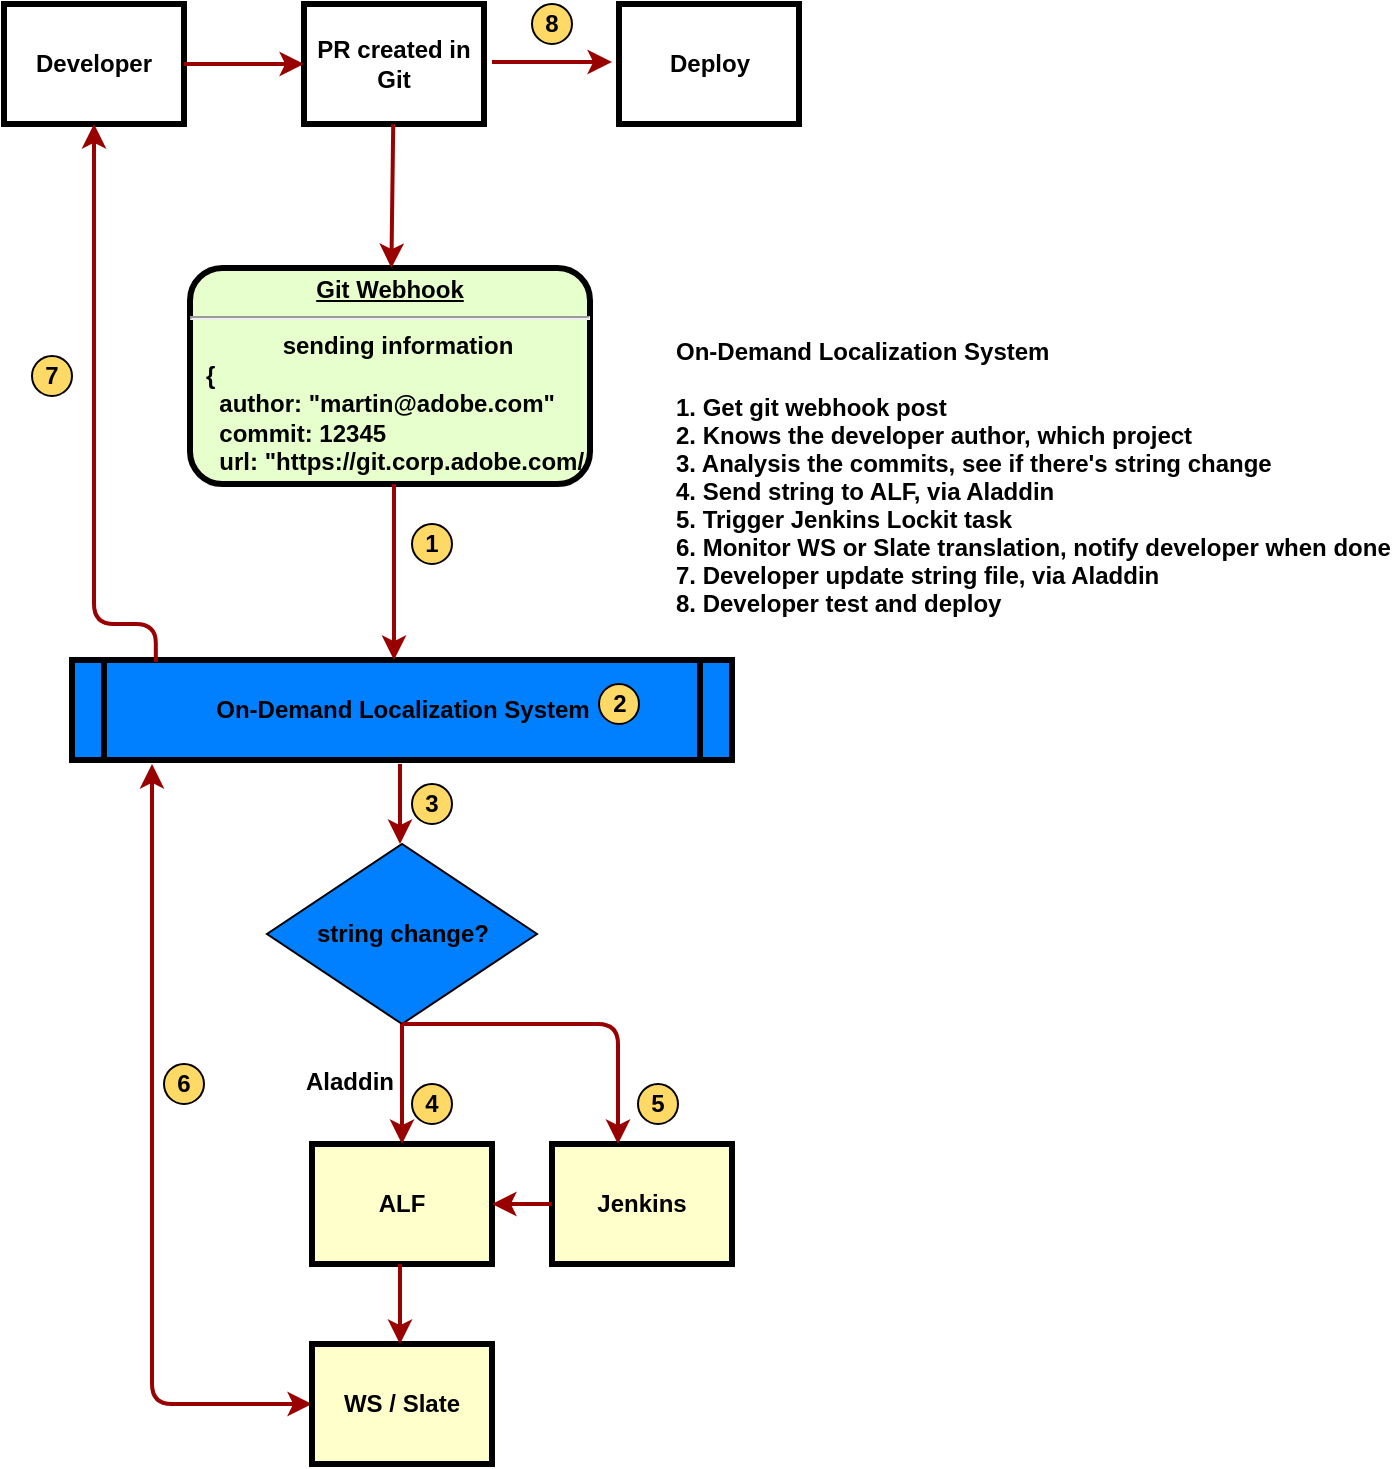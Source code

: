 <mxfile version="10.4.8" type="github"><diagram name="Page-1" id="c7558073-3199-34d8-9f00-42111426c3f3"><mxGraphModel dx="898" dy="605" grid="1" gridSize="10" guides="1" tooltips="1" connect="1" arrows="1" fold="1" page="1" pageScale="1" pageWidth="826" pageHeight="1169" background="#ffffff" math="0" shadow="0"><root><mxCell id="0"/><mxCell id="1" parent="0"/><mxCell id="2" value="&lt;p style=&quot;margin: 0px ; margin-top: 4px ; text-align: center ; text-decoration: underline&quot;&gt;&lt;strong&gt;Git Webhook&lt;br&gt;&lt;/strong&gt;&lt;/p&gt;&lt;hr&gt;&lt;p style=&quot;margin: 0px ; margin-left: 8px&quot;&gt;sending information&lt;/p&gt;&lt;p style=&quot;text-align: left ; margin: 0px 0px 0px 8px&quot;&gt;{&lt;/p&gt;&lt;p style=&quot;text-align: left ; margin: 0px 0px 0px 8px&quot;&gt;&amp;nbsp; author: &quot;martin@adobe.com&quot;&lt;/p&gt;&lt;p style=&quot;text-align: left ; margin: 0px 0px 0px 8px&quot;&gt;&amp;nbsp; commit: 12345&lt;/p&gt;&lt;p style=&quot;text-align: left ; margin: 0px 0px 0px 8px&quot;&gt;&amp;nbsp; url: &quot;https://git.corp.adobe.com/AdobeStock/contributors/pull/1965&quot;&lt;/p&gt;&lt;p style=&quot;text-align: left ; margin: 0px 0px 0px 8px&quot;&gt;&amp;nbsp; ...&lt;/p&gt;&lt;p style=&quot;text-align: left ; margin: 0px 0px 0px 8px&quot;&gt;}&lt;/p&gt;" style="verticalAlign=middle;align=center;overflow=fill;fontSize=12;fontFamily=Helvetica;html=1;rounded=1;fontStyle=1;strokeWidth=3;fillColor=#E6FFCC" parent="1" vertex="1"><mxGeometry x="189" y="162" width="200" height="108" as="geometry"/></mxCell><mxCell id="3" value="PR created in Git" style="whiteSpace=wrap;align=center;verticalAlign=middle;fontStyle=1;strokeWidth=3;fillColor=#FFFFFF;" parent="1" vertex="1"><mxGeometry x="246" y="30" width="90" height="60" as="geometry"/></mxCell><mxCell id="4" value="Developer" style="whiteSpace=wrap;align=center;verticalAlign=middle;fontStyle=1;strokeWidth=3;fillColor=#FFFFFF;" parent="1" vertex="1"><mxGeometry x="96" y="30" width="90" height="60" as="geometry"/></mxCell><mxCell id="5" value="On-Demand Localization System" style="shape=process;whiteSpace=wrap;align=center;verticalAlign=middle;size=0.048;fontStyle=1;strokeWidth=3;fillColor=#007FFF;" parent="1" vertex="1"><mxGeometry x="130" y="358" width="330" height="50" as="geometry"/></mxCell><mxCell id="15" value="ALF" style="whiteSpace=wrap;align=center;verticalAlign=middle;fontStyle=1;strokeWidth=3;fillColor=#FFFFCC" parent="1" vertex="1"><mxGeometry x="250.0" y="600" width="90" height="60" as="geometry"/></mxCell><mxCell id="36" value="" style="edgeStyle=none;noEdgeStyle=1;strokeColor=#990000;strokeWidth=2" parent="1" source="3" target="2" edge="1"><mxGeometry width="100" height="100" relative="1" as="geometry"><mxPoint x="20" y="250" as="sourcePoint"/><mxPoint x="120" y="150" as="targetPoint"/></mxGeometry></mxCell><mxCell id="37" value="" style="edgeStyle=none;noEdgeStyle=1;strokeColor=#990000;strokeWidth=2;entryX=0;entryY=0.5;entryDx=0;entryDy=0;" parent="1" source="4" target="3" edge="1"><mxGeometry width="100" height="100" relative="1" as="geometry"><mxPoint x="280" y="190" as="sourcePoint"/><mxPoint x="241" y="60" as="targetPoint"/></mxGeometry></mxCell><mxCell id="56" value="" style="edgeStyle=elbowEdgeStyle;elbow=horizontal;strokeColor=#990000;strokeWidth=2" parent="1" source="2" target="5" edge="1"><mxGeometry width="100" height="100" relative="1" as="geometry"><mxPoint x="50" y="500" as="sourcePoint"/><mxPoint x="150" y="400" as="targetPoint"/><Array as="points"><mxPoint x="291" y="320"/><mxPoint x="280" y="360"/></Array></mxGeometry></mxCell><mxCell id="87" value="" style="edgeStyle=elbowEdgeStyle;elbow=vertical;strokeColor=#990000;strokeWidth=2;exitX=0;exitY=0.5;exitDx=0;exitDy=0;startArrow=classic;startFill=1;" parent="1" source="d9ucsBt30ZPQxx33x7DC-112" edge="1"><mxGeometry width="100" height="100" relative="1" as="geometry"><mxPoint x="219.5" y="812" as="sourcePoint"/><mxPoint x="170" y="410" as="targetPoint"/><Array as="points"><mxPoint x="210" y="730"/></Array></mxGeometry></mxCell><mxCell id="91" value="On-Demand Localization System&#10;&#10;1. Get git webhook post&#10;2. Knows the developer author, which project&#10;3. Analysis the commits, see if there's string change&#10;4. Send string to ALF, via Aladdin&#10;5. Trigger Jenkins Lockit task&#10;6. Monitor WS or Slate translation, notify developer when done&#10;7. Developer update string file, via Aladdin&#10;8. Developer test and deploy&#10;&#10;" style="text;spacingTop=-5;align=left;fontStyle=1;fillColor=#ffffff;" parent="1" vertex="1"><mxGeometry x="430" y="195" width="329" height="150" as="geometry"/></mxCell><mxCell id="d9ucsBt30ZPQxx33x7DC-99" value="&lt;div style=&quot;text-align: center&quot;&gt;&lt;span&gt;string change?&lt;/span&gt;&lt;/div&gt;" style="rhombus;whiteSpace=wrap;html=1;fillColor=#007FFF;align=center;fontStyle=1;direction=west;" vertex="1" parent="1"><mxGeometry x="227.5" y="450" width="135" height="90" as="geometry"/></mxCell><mxCell id="d9ucsBt30ZPQxx33x7DC-106" value="" style="edgeStyle=elbowEdgeStyle;elbow=horizontal;strokeColor=#990000;strokeWidth=2" edge="1" parent="1"><mxGeometry width="100" height="100" relative="1" as="geometry"><mxPoint x="294" y="410" as="sourcePoint"/><mxPoint x="294" y="450" as="targetPoint"/><Array as="points"><mxPoint x="294" y="450"/><mxPoint x="283" y="490"/></Array></mxGeometry></mxCell><mxCell id="d9ucsBt30ZPQxx33x7DC-109" value="" style="edgeStyle=elbowEdgeStyle;elbow=horizontal;strokeColor=#990000;strokeWidth=2;entryX=0.5;entryY=0;entryDx=0;entryDy=0;" edge="1" parent="1" target="15"><mxGeometry width="100" height="100" relative="1" as="geometry"><mxPoint x="295" y="540" as="sourcePoint"/><mxPoint x="295" y="580" as="targetPoint"/><Array as="points"><mxPoint x="295" y="580"/><mxPoint x="284" y="620"/></Array></mxGeometry></mxCell><mxCell id="d9ucsBt30ZPQxx33x7DC-112" value="WS / Slate" style="whiteSpace=wrap;align=center;verticalAlign=middle;fontStyle=1;strokeWidth=3;fillColor=#FFFFCC" vertex="1" parent="1"><mxGeometry x="250.0" y="700" width="90" height="60" as="geometry"/></mxCell><mxCell id="d9ucsBt30ZPQxx33x7DC-113" value="" style="edgeStyle=elbowEdgeStyle;elbow=horizontal;strokeColor=#990000;strokeWidth=2;" edge="1" parent="1"><mxGeometry width="100" height="100" relative="1" as="geometry"><mxPoint x="294" y="660" as="sourcePoint"/><mxPoint x="294" y="700" as="targetPoint"/><Array as="points"><mxPoint x="294" y="700"/><mxPoint x="283" y="740"/></Array></mxGeometry></mxCell><mxCell id="d9ucsBt30ZPQxx33x7DC-114" value="" style="edgeStyle=elbowEdgeStyle;elbow=vertical;strokeColor=#990000;strokeWidth=2;entryX=0.5;entryY=1;entryDx=0;entryDy=0;exitX=0.127;exitY=0.02;exitDx=0;exitDy=0;exitPerimeter=0;" edge="1" parent="1" source="5" target="4"><mxGeometry width="100" height="100" relative="1" as="geometry"><mxPoint x="170" y="350" as="sourcePoint"/><mxPoint x="-20" y="170" as="targetPoint"/><Array as="points"><mxPoint x="160" y="340"/></Array></mxGeometry></mxCell><mxCell id="d9ucsBt30ZPQxx33x7DC-116" value="1" style="ellipse;whiteSpace=wrap;html=1;aspect=fixed;fillColor=#FFD966;align=center;fontStyle=1" vertex="1" parent="1"><mxGeometry x="300" y="290" width="20" height="20" as="geometry"/></mxCell><mxCell id="d9ucsBt30ZPQxx33x7DC-118" value="2" style="ellipse;whiteSpace=wrap;html=1;aspect=fixed;fillColor=#FFD966;align=center;fontStyle=1" vertex="1" parent="1"><mxGeometry x="393.5" y="370" width="20" height="20" as="geometry"/></mxCell><mxCell id="d9ucsBt30ZPQxx33x7DC-119" value="3" style="ellipse;whiteSpace=wrap;html=1;aspect=fixed;fillColor=#FFD966;align=center;fontStyle=1" vertex="1" parent="1"><mxGeometry x="300" y="420" width="20" height="20" as="geometry"/></mxCell><mxCell id="d9ucsBt30ZPQxx33x7DC-122" value="4" style="ellipse;whiteSpace=wrap;html=1;aspect=fixed;fillColor=#FFD966;align=center;fontStyle=1" vertex="1" parent="1"><mxGeometry x="300" y="570" width="20" height="20" as="geometry"/></mxCell><mxCell id="d9ucsBt30ZPQxx33x7DC-123" value="5" style="ellipse;whiteSpace=wrap;html=1;aspect=fixed;fillColor=#FFD966;align=center;fontStyle=1" vertex="1" parent="1"><mxGeometry x="413" y="570" width="20" height="20" as="geometry"/></mxCell><mxCell id="d9ucsBt30ZPQxx33x7DC-124" value="6" style="ellipse;whiteSpace=wrap;html=1;aspect=fixed;fillColor=#FFD966;align=center;fontStyle=1" vertex="1" parent="1"><mxGeometry x="176" y="560" width="20" height="20" as="geometry"/></mxCell><mxCell id="d9ucsBt30ZPQxx33x7DC-125" value="7" style="ellipse;whiteSpace=wrap;html=1;aspect=fixed;fillColor=#FFD966;align=center;fontStyle=1" vertex="1" parent="1"><mxGeometry x="110" y="206" width="20" height="20" as="geometry"/></mxCell><mxCell id="d9ucsBt30ZPQxx33x7DC-129" value="Jenkins" style="whiteSpace=wrap;align=center;verticalAlign=middle;fontStyle=1;strokeWidth=3;fillColor=#FFFFCC" vertex="1" parent="1"><mxGeometry x="370.0" y="600" width="90" height="60" as="geometry"/></mxCell><mxCell id="d9ucsBt30ZPQxx33x7DC-130" value="" style="edgeStyle=elbowEdgeStyle;elbow=horizontal;strokeColor=#990000;strokeWidth=2;exitX=0.5;exitY=0;exitDx=0;exitDy=0;" edge="1" parent="1" source="d9ucsBt30ZPQxx33x7DC-99" target="d9ucsBt30ZPQxx33x7DC-129"><mxGeometry width="100" height="100" relative="1" as="geometry"><mxPoint x="300" y="560" as="sourcePoint"/><mxPoint x="403" y="494" as="targetPoint"/><Array as="points"><mxPoint x="403" y="456"/><mxPoint x="392" y="496"/></Array></mxGeometry></mxCell><mxCell id="d9ucsBt30ZPQxx33x7DC-136" value="" style="edgeStyle=none;noEdgeStyle=1;strokeColor=#990000;strokeWidth=2;entryX=0;entryY=0.5;entryDx=0;entryDy=0;" edge="1" parent="1"><mxGeometry width="100" height="100" relative="1" as="geometry"><mxPoint x="340" y="59" as="sourcePoint"/><mxPoint x="400" y="59" as="targetPoint"/></mxGeometry></mxCell><mxCell id="d9ucsBt30ZPQxx33x7DC-137" value="Deploy" style="whiteSpace=wrap;align=center;verticalAlign=middle;fontStyle=1;strokeWidth=3;fillColor=#FFFFFF;" vertex="1" parent="1"><mxGeometry x="403.5" y="30" width="90" height="60" as="geometry"/></mxCell><mxCell id="d9ucsBt30ZPQxx33x7DC-139" value="8" style="ellipse;whiteSpace=wrap;html=1;aspect=fixed;fillColor=#FFD966;align=center;fontStyle=1" vertex="1" parent="1"><mxGeometry x="360" y="30" width="20" height="20" as="geometry"/></mxCell><mxCell id="d9ucsBt30ZPQxx33x7DC-140" value="Aladdin&#10;" style="text;spacingTop=-5;align=left;fontStyle=1;fillColor=#ffffff;" vertex="1" parent="1"><mxGeometry x="245" y="560" width="25" height="15" as="geometry"/></mxCell><mxCell id="d9ucsBt30ZPQxx33x7DC-143" value="" style="edgeStyle=elbowEdgeStyle;elbow=horizontal;strokeColor=#990000;strokeWidth=2;entryX=1;entryY=0.5;entryDx=0;entryDy=0;exitX=0;exitY=0.5;exitDx=0;exitDy=0;" edge="1" parent="1" source="d9ucsBt30ZPQxx33x7DC-129" target="15"><mxGeometry width="100" height="100" relative="1" as="geometry"><mxPoint x="304" y="670" as="sourcePoint"/><mxPoint x="304" y="710" as="targetPoint"/><Array as="points"><mxPoint x="360" y="630"/><mxPoint x="293" y="750"/></Array></mxGeometry></mxCell></root></mxGraphModel></diagram></mxfile>